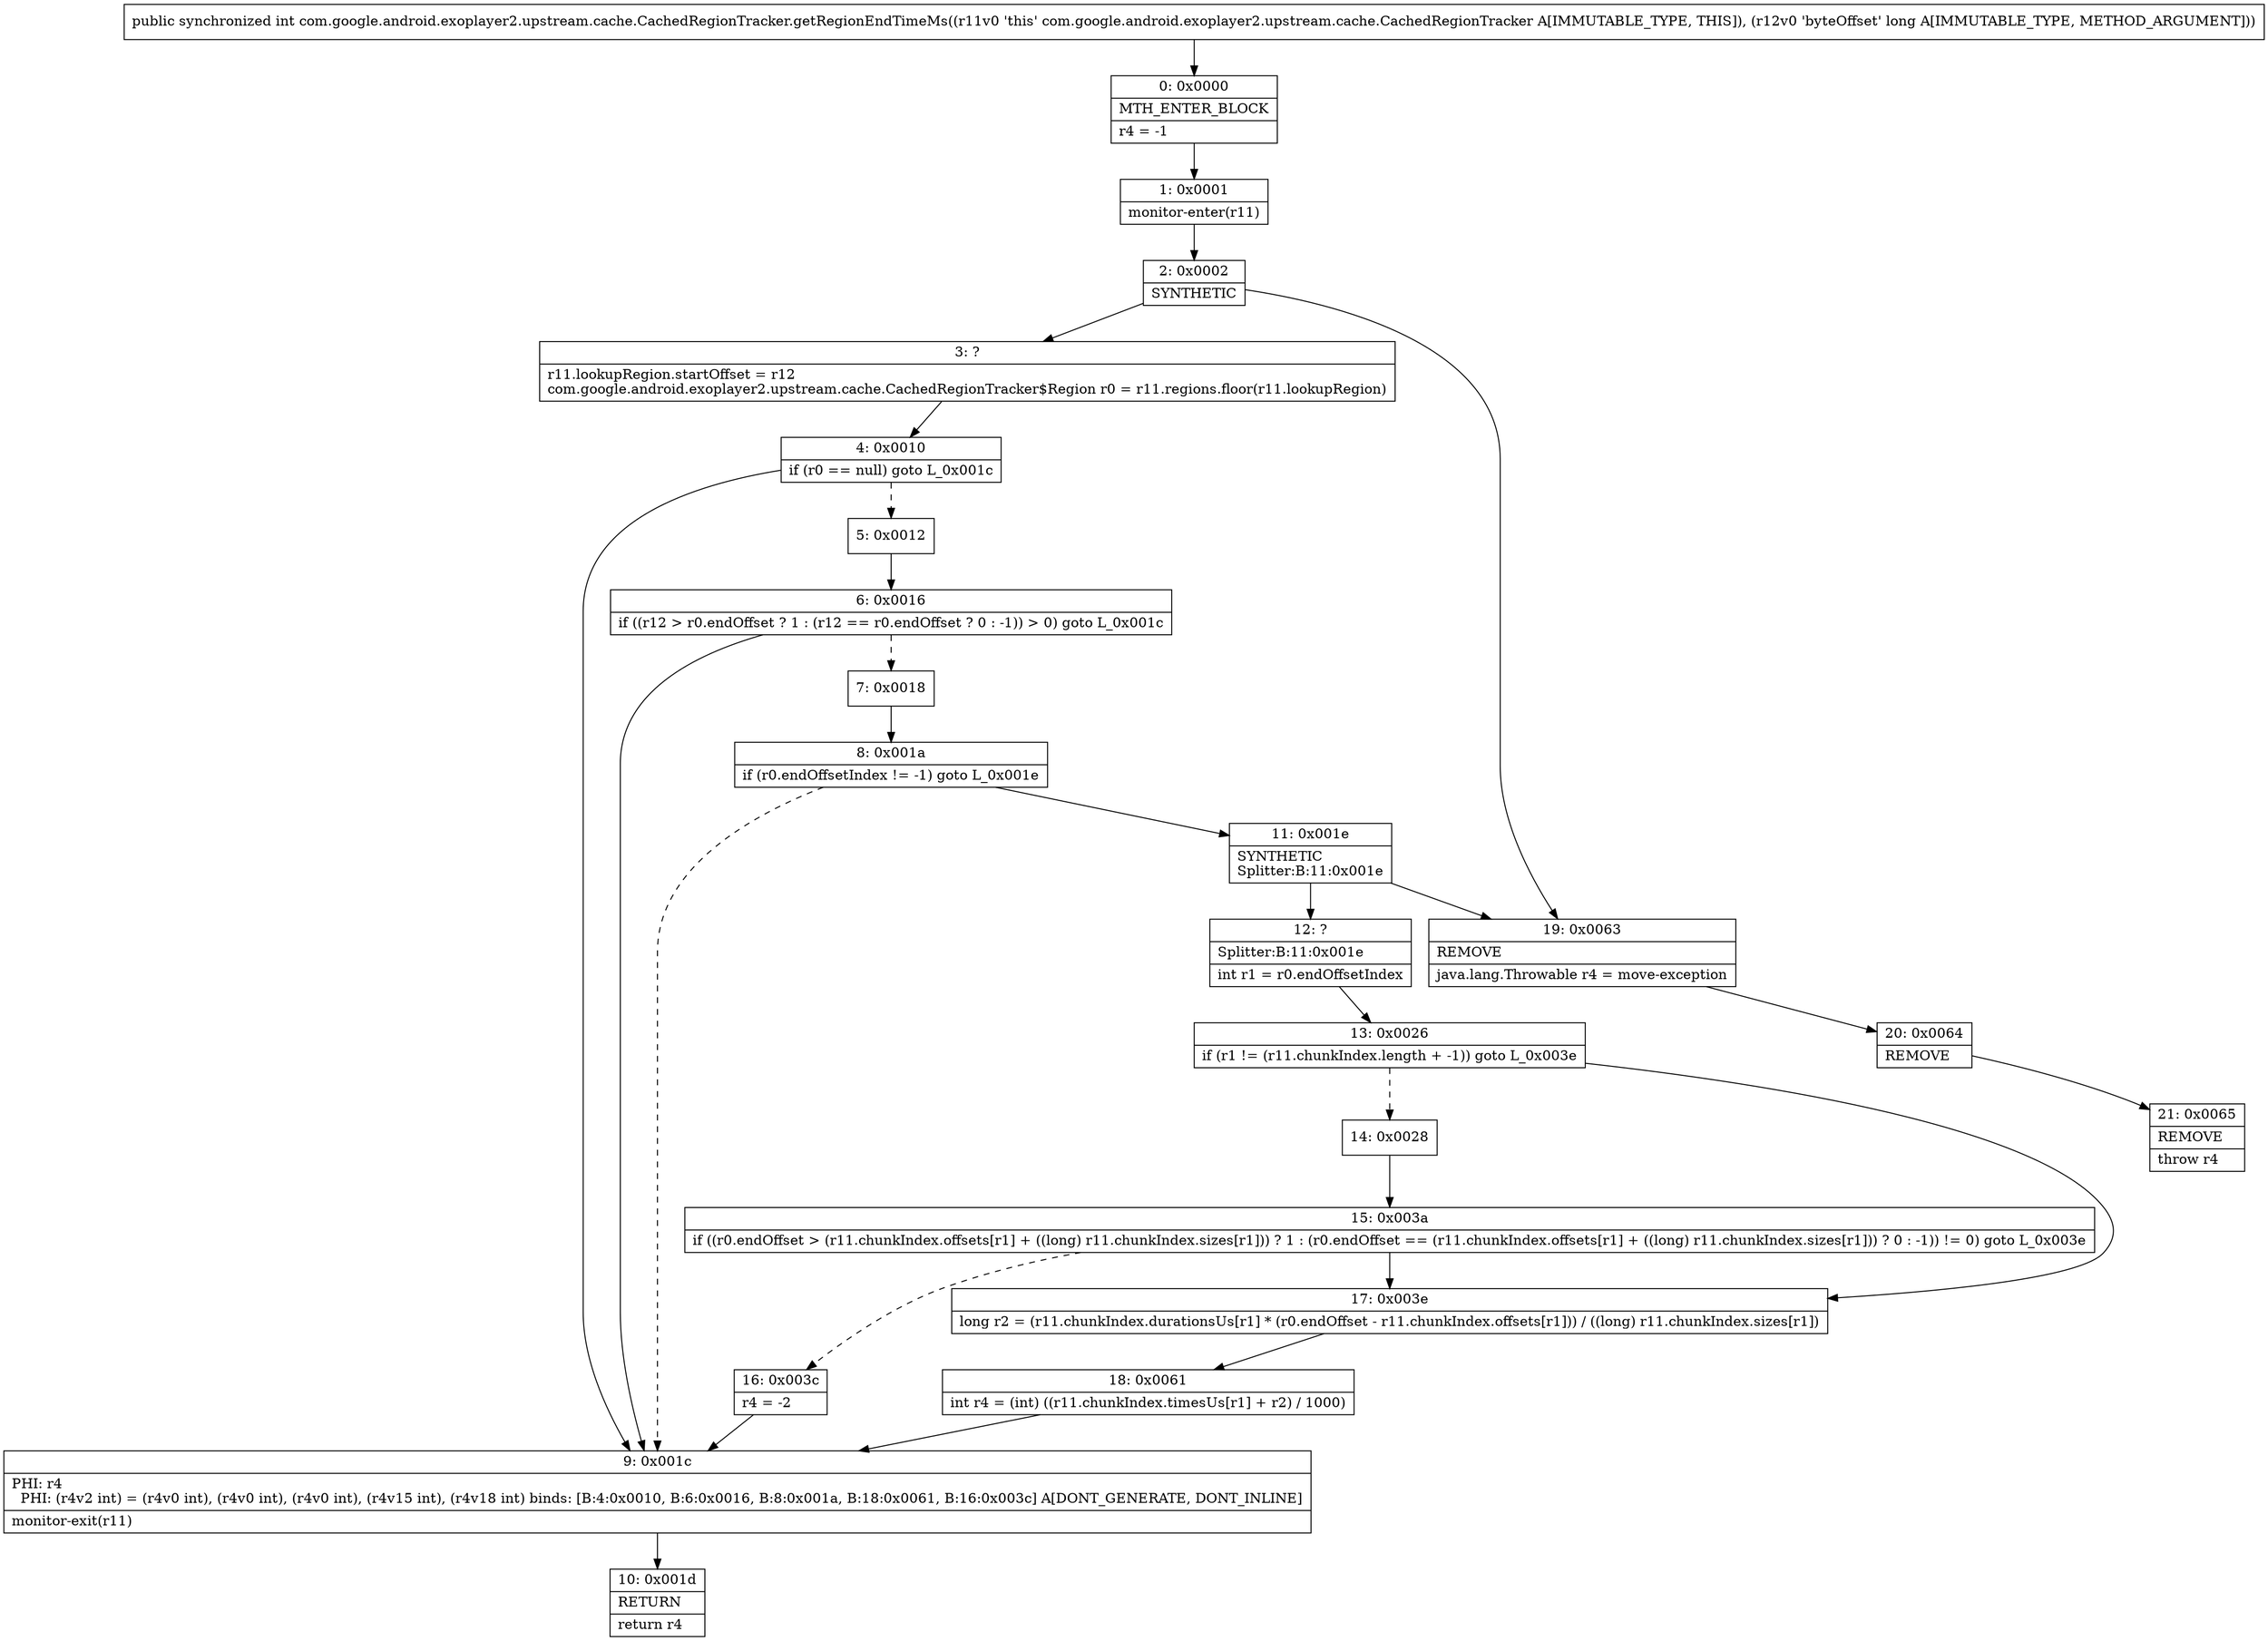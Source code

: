 digraph "CFG forcom.google.android.exoplayer2.upstream.cache.CachedRegionTracker.getRegionEndTimeMs(J)I" {
Node_0 [shape=record,label="{0\:\ 0x0000|MTH_ENTER_BLOCK\l|r4 = \-1\l}"];
Node_1 [shape=record,label="{1\:\ 0x0001|monitor\-enter(r11)\l}"];
Node_2 [shape=record,label="{2\:\ 0x0002|SYNTHETIC\l}"];
Node_3 [shape=record,label="{3\:\ ?|r11.lookupRegion.startOffset = r12\lcom.google.android.exoplayer2.upstream.cache.CachedRegionTracker$Region r0 = r11.regions.floor(r11.lookupRegion)\l}"];
Node_4 [shape=record,label="{4\:\ 0x0010|if (r0 == null) goto L_0x001c\l}"];
Node_5 [shape=record,label="{5\:\ 0x0012}"];
Node_6 [shape=record,label="{6\:\ 0x0016|if ((r12 \> r0.endOffset ? 1 : (r12 == r0.endOffset ? 0 : \-1)) \> 0) goto L_0x001c\l}"];
Node_7 [shape=record,label="{7\:\ 0x0018}"];
Node_8 [shape=record,label="{8\:\ 0x001a|if (r0.endOffsetIndex != \-1) goto L_0x001e\l}"];
Node_9 [shape=record,label="{9\:\ 0x001c|PHI: r4 \l  PHI: (r4v2 int) = (r4v0 int), (r4v0 int), (r4v0 int), (r4v15 int), (r4v18 int) binds: [B:4:0x0010, B:6:0x0016, B:8:0x001a, B:18:0x0061, B:16:0x003c] A[DONT_GENERATE, DONT_INLINE]\l|monitor\-exit(r11)\l}"];
Node_10 [shape=record,label="{10\:\ 0x001d|RETURN\l|return r4\l}"];
Node_11 [shape=record,label="{11\:\ 0x001e|SYNTHETIC\lSplitter:B:11:0x001e\l}"];
Node_12 [shape=record,label="{12\:\ ?|Splitter:B:11:0x001e\l|int r1 = r0.endOffsetIndex\l}"];
Node_13 [shape=record,label="{13\:\ 0x0026|if (r1 != (r11.chunkIndex.length + \-1)) goto L_0x003e\l}"];
Node_14 [shape=record,label="{14\:\ 0x0028}"];
Node_15 [shape=record,label="{15\:\ 0x003a|if ((r0.endOffset \> (r11.chunkIndex.offsets[r1] + ((long) r11.chunkIndex.sizes[r1])) ? 1 : (r0.endOffset == (r11.chunkIndex.offsets[r1] + ((long) r11.chunkIndex.sizes[r1])) ? 0 : \-1)) != 0) goto L_0x003e\l}"];
Node_16 [shape=record,label="{16\:\ 0x003c|r4 = \-2\l}"];
Node_17 [shape=record,label="{17\:\ 0x003e|long r2 = (r11.chunkIndex.durationsUs[r1] * (r0.endOffset \- r11.chunkIndex.offsets[r1])) \/ ((long) r11.chunkIndex.sizes[r1])\l}"];
Node_18 [shape=record,label="{18\:\ 0x0061|int r4 = (int) ((r11.chunkIndex.timesUs[r1] + r2) \/ 1000)\l}"];
Node_19 [shape=record,label="{19\:\ 0x0063|REMOVE\l|java.lang.Throwable r4 = move\-exception\l}"];
Node_20 [shape=record,label="{20\:\ 0x0064|REMOVE\l}"];
Node_21 [shape=record,label="{21\:\ 0x0065|REMOVE\l|throw r4\l}"];
MethodNode[shape=record,label="{public synchronized int com.google.android.exoplayer2.upstream.cache.CachedRegionTracker.getRegionEndTimeMs((r11v0 'this' com.google.android.exoplayer2.upstream.cache.CachedRegionTracker A[IMMUTABLE_TYPE, THIS]), (r12v0 'byteOffset' long A[IMMUTABLE_TYPE, METHOD_ARGUMENT])) }"];
MethodNode -> Node_0;
Node_0 -> Node_1;
Node_1 -> Node_2;
Node_2 -> Node_3;
Node_2 -> Node_19;
Node_3 -> Node_4;
Node_4 -> Node_5[style=dashed];
Node_4 -> Node_9;
Node_5 -> Node_6;
Node_6 -> Node_7[style=dashed];
Node_6 -> Node_9;
Node_7 -> Node_8;
Node_8 -> Node_9[style=dashed];
Node_8 -> Node_11;
Node_9 -> Node_10;
Node_11 -> Node_12;
Node_11 -> Node_19;
Node_12 -> Node_13;
Node_13 -> Node_14[style=dashed];
Node_13 -> Node_17;
Node_14 -> Node_15;
Node_15 -> Node_16[style=dashed];
Node_15 -> Node_17;
Node_16 -> Node_9;
Node_17 -> Node_18;
Node_18 -> Node_9;
Node_19 -> Node_20;
Node_20 -> Node_21;
}

